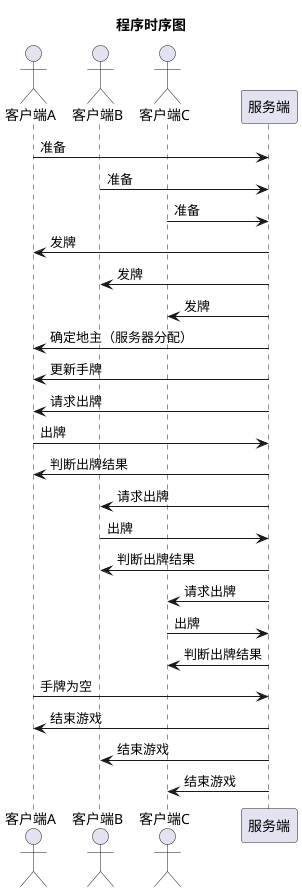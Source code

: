 @startuml 程序时序图
title 程序时序图

actor 客户端A
actor 客户端B
actor 客户端C
participant 服务端

客户端A -> 服务端: 准备
客户端B -> 服务端: 准备
客户端C -> 服务端: 准备
服务端 -> 客户端A: 发牌
服务端 -> 客户端B: 发牌
服务端 -> 客户端C: 发牌
服务端 -> 客户端A: 确定地主（服务器分配）
服务端 -> 客户端A: 更新手牌

客户端A <- 服务端: 请求出牌
客户端A -> 服务端: 出牌
服务端 -> 客户端A: 判断出牌结果
客户端B <- 服务端: 请求出牌
客户端B -> 服务端: 出牌
服务端 -> 客户端B: 判断出牌结果
客户端C <- 服务端: 请求出牌
客户端C -> 服务端: 出牌
服务端 -> 客户端C: 判断出牌结果
客户端A -> 服务端: 手牌为空
服务端 -> 客户端A: 结束游戏
服务端 -> 客户端B: 结束游戏
服务端 -> 客户端C: 结束游戏
@enduml
